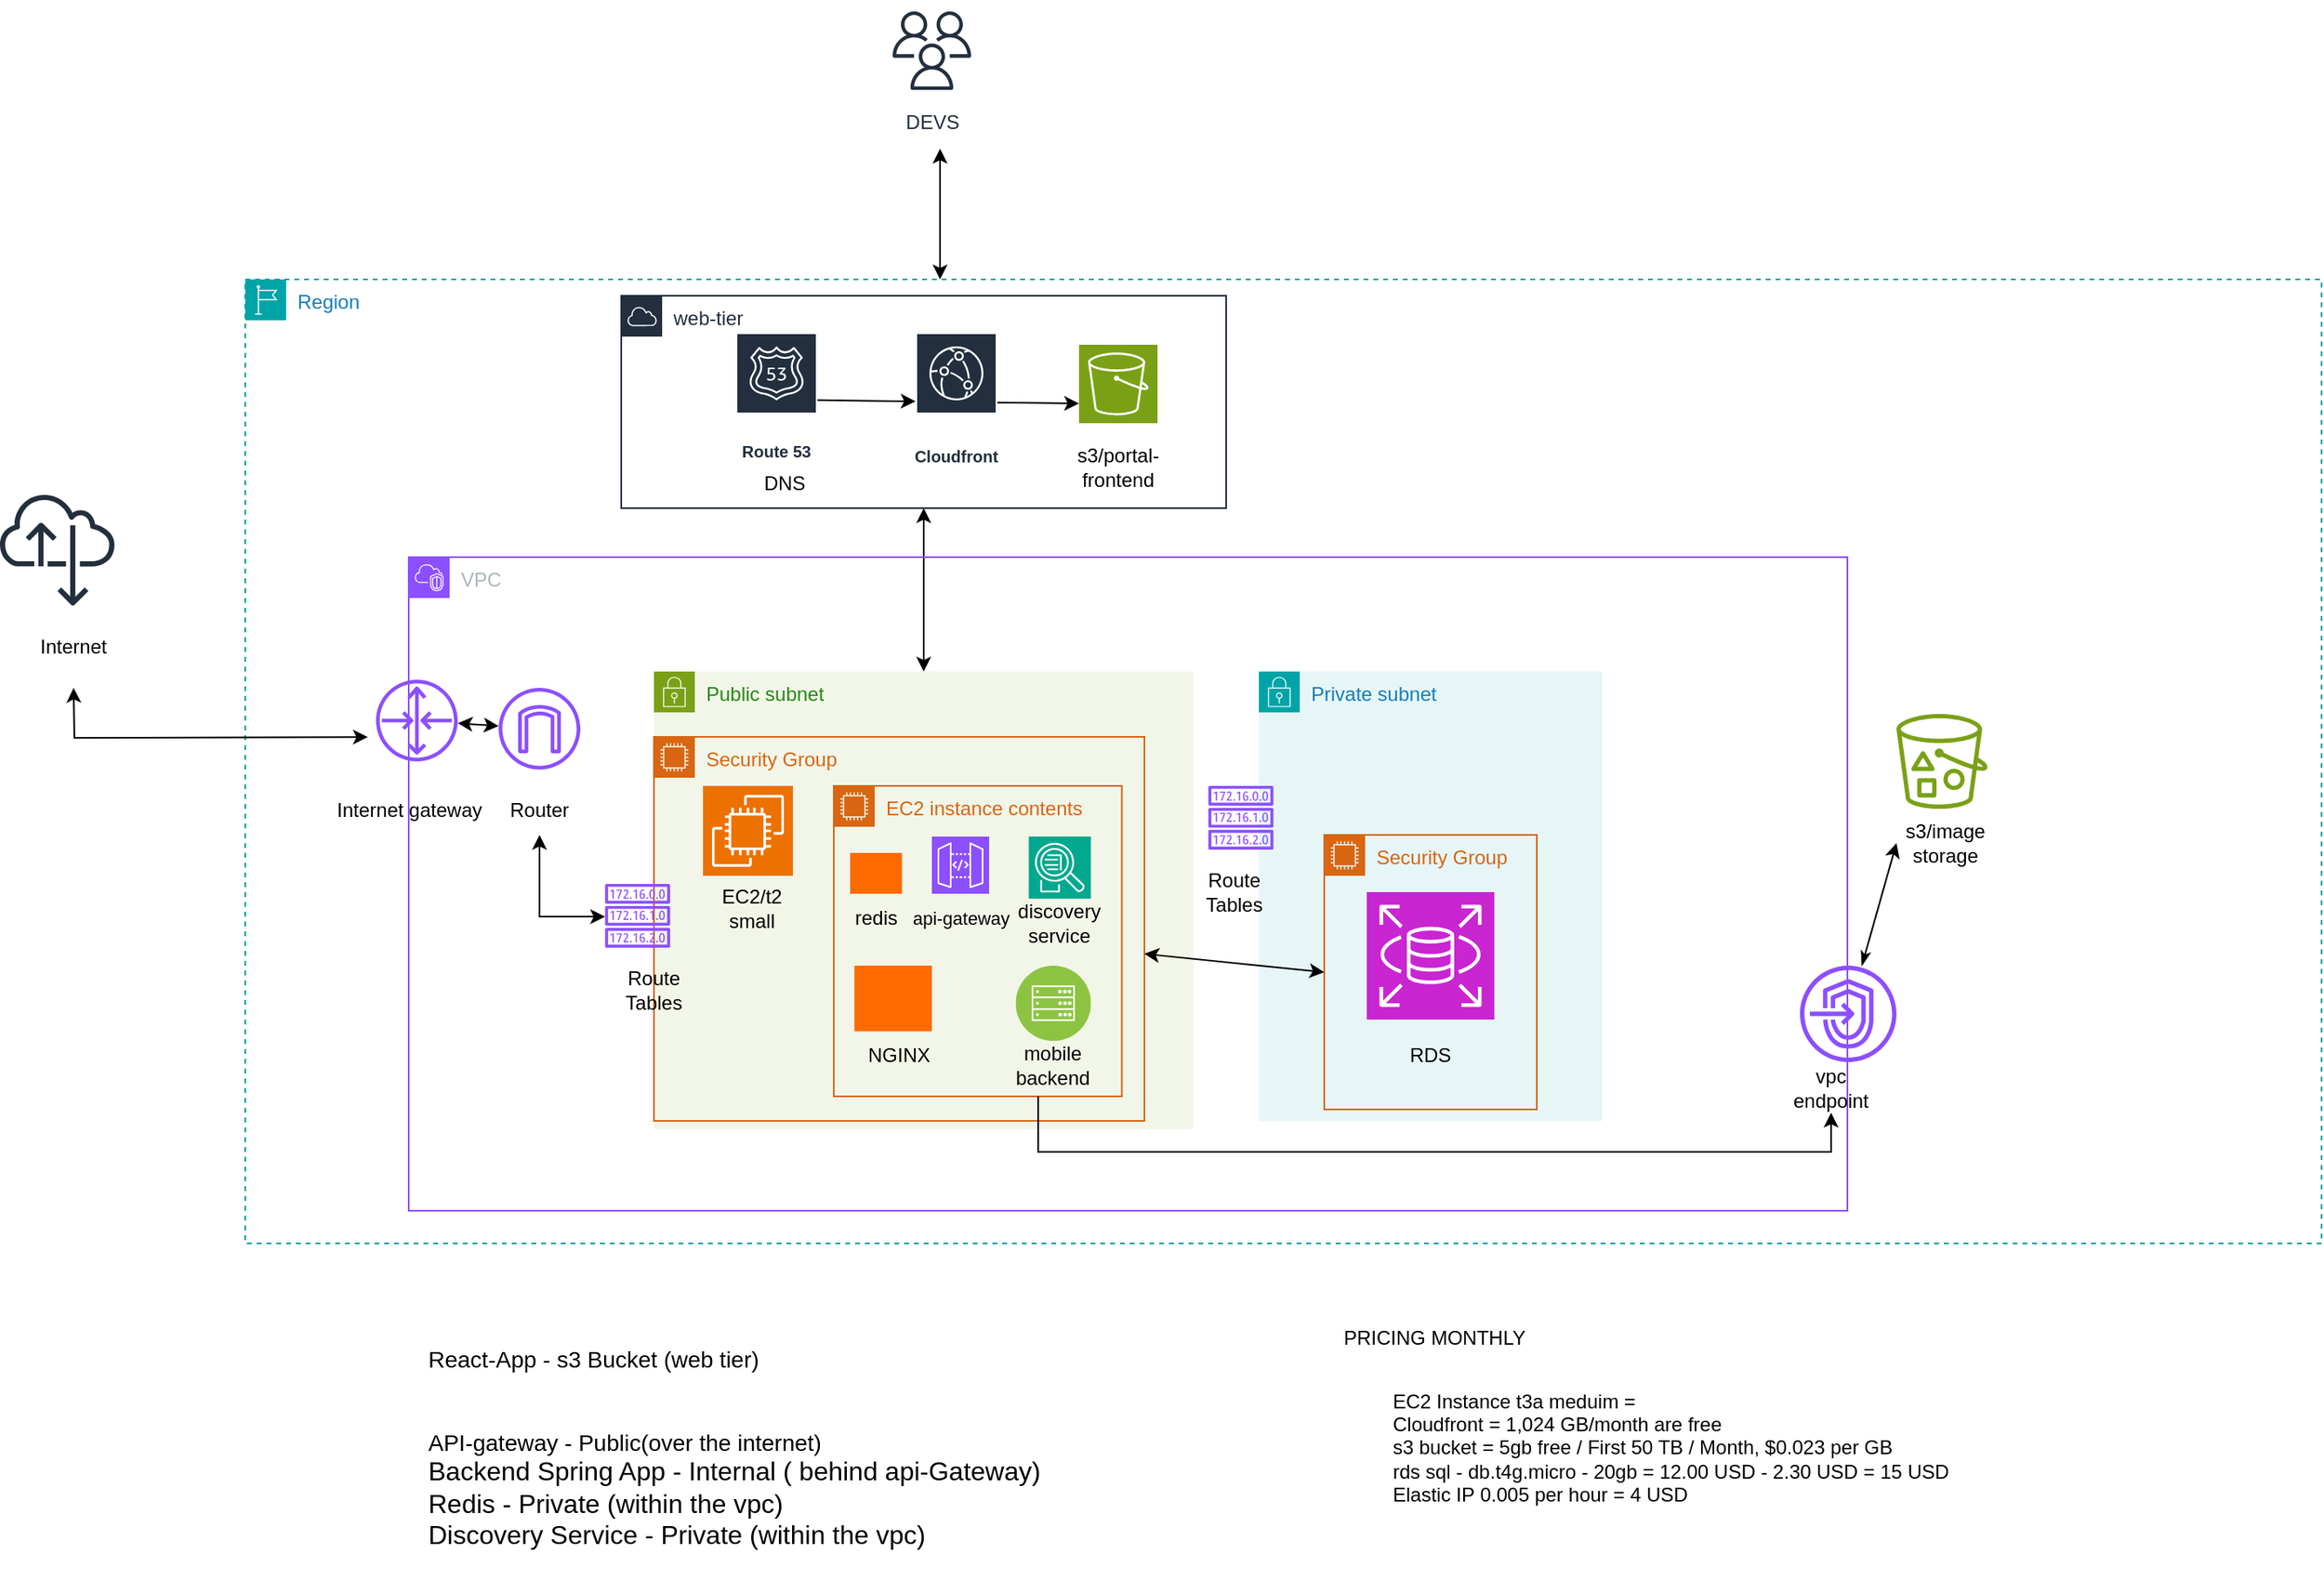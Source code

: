 <mxfile version="28.1.0">
  <diagram name="Page-1" id="sr5t4fv4FCllP_WT2feZ">
    <mxGraphModel dx="1594" dy="1476" grid="1" gridSize="10" guides="1" tooltips="1" connect="1" arrows="1" fold="1" page="1" pageScale="1" pageWidth="850" pageHeight="1100" math="0" shadow="0">
      <root>
        <mxCell id="0" />
        <mxCell id="1" parent="0" />
        <mxCell id="tWYqNwP9_KPiIrIVjZ15-1" value="Region" style="points=[[0,0],[0.25,0],[0.5,0],[0.75,0],[1,0],[1,0.25],[1,0.5],[1,0.75],[1,1],[0.75,1],[0.5,1],[0.25,1],[0,1],[0,0.75],[0,0.5],[0,0.25]];outlineConnect=0;gradientColor=none;html=1;whiteSpace=wrap;fontSize=12;fontStyle=0;container=1;pointerEvents=0;collapsible=0;recursiveResize=0;shape=mxgraph.aws4.group;grIcon=mxgraph.aws4.group_region;strokeColor=#00A4A6;fillColor=none;verticalAlign=top;align=left;spacingLeft=30;fontColor=#147EBA;dashed=1;" parent="1" vertex="1">
          <mxGeometry x="-320" y="30" width="1270" height="590" as="geometry" />
        </mxCell>
        <mxCell id="tWYqNwP9_KPiIrIVjZ15-12" value="" style="sketch=0;outlineConnect=0;fontColor=#232F3E;gradientColor=none;fillColor=#7AA116;strokeColor=none;dashed=0;verticalLabelPosition=bottom;verticalAlign=top;align=center;html=1;fontSize=12;fontStyle=0;aspect=fixed;pointerEvents=1;shape=mxgraph.aws4.bucket_with_objects;" parent="tWYqNwP9_KPiIrIVjZ15-1" vertex="1">
          <mxGeometry x="1010" y="266" width="55.77" height="58" as="geometry" />
        </mxCell>
        <mxCell id="tWYqNwP9_KPiIrIVjZ15-41" value="s3/image storage" style="text;strokeColor=none;align=center;fillColor=none;html=1;verticalAlign=middle;whiteSpace=wrap;rounded=0;" parent="tWYqNwP9_KPiIrIVjZ15-1" vertex="1">
          <mxGeometry x="1010" y="330" width="60" height="30" as="geometry" />
        </mxCell>
        <mxCell id="7XpoOyvBtXWNXjfCPLaB-6" style="edgeStyle=none;rounded=0;orthogonalLoop=1;jettySize=auto;html=1;startArrow=classic;startFill=1;" parent="tWYqNwP9_KPiIrIVjZ15-1" source="tWYqNwP9_KPiIrIVjZ15-19" target="tWYqNwP9_KPiIrIVjZ15-3" edge="1">
          <mxGeometry relative="1" as="geometry" />
        </mxCell>
        <mxCell id="tWYqNwP9_KPiIrIVjZ15-28" value="" style="sketch=0;outlineConnect=0;fontColor=#232F3E;gradientColor=none;fillColor=#8C4FFF;strokeColor=none;dashed=0;verticalLabelPosition=bottom;verticalAlign=top;align=center;html=1;fontSize=12;fontStyle=0;aspect=fixed;pointerEvents=1;shape=mxgraph.aws4.router;" parent="tWYqNwP9_KPiIrIVjZ15-1" vertex="1">
          <mxGeometry x="80" y="245" width="50" height="50" as="geometry" />
        </mxCell>
        <mxCell id="tWYqNwP9_KPiIrIVjZ15-19" value="web-tier" style="points=[[0,0],[0.25,0],[0.5,0],[0.75,0],[1,0],[1,0.25],[1,0.5],[1,0.75],[1,1],[0.75,1],[0.5,1],[0.25,1],[0,1],[0,0.75],[0,0.5],[0,0.25]];outlineConnect=0;gradientColor=none;html=1;whiteSpace=wrap;fontSize=12;fontStyle=0;container=1;pointerEvents=0;collapsible=0;recursiveResize=0;shape=mxgraph.aws4.group;grIcon=mxgraph.aws4.group_aws_cloud;strokeColor=#232F3E;fillColor=none;verticalAlign=top;align=left;spacingLeft=30;fontColor=#232F3E;dashed=0;" parent="tWYqNwP9_KPiIrIVjZ15-1" vertex="1">
          <mxGeometry x="230" y="10" width="370" height="130" as="geometry" />
        </mxCell>
        <mxCell id="tWYqNwP9_KPiIrIVjZ15-18" value="Cloudfront" style="sketch=0;outlineConnect=0;fontColor=#232F3E;gradientColor=none;strokeColor=#ffffff;fillColor=#232F3E;dashed=0;verticalLabelPosition=middle;verticalAlign=bottom;align=center;html=1;whiteSpace=wrap;fontSize=10;fontStyle=1;spacing=3;shape=mxgraph.aws4.productIcon;prIcon=mxgraph.aws4.cloudfront;" parent="tWYqNwP9_KPiIrIVjZ15-19" vertex="1">
          <mxGeometry x="180" y="22.5" width="50" height="85" as="geometry" />
        </mxCell>
        <mxCell id="tWYqNwP9_KPiIrIVjZ15-13" value="" style="sketch=0;points=[[0,0,0],[0.25,0,0],[0.5,0,0],[0.75,0,0],[1,0,0],[0,1,0],[0.25,1,0],[0.5,1,0],[0.75,1,0],[1,1,0],[0,0.25,0],[0,0.5,0],[0,0.75,0],[1,0.25,0],[1,0.5,0],[1,0.75,0]];outlineConnect=0;fontColor=#232F3E;fillColor=#7AA116;strokeColor=#ffffff;dashed=0;verticalLabelPosition=bottom;verticalAlign=top;align=center;html=1;fontSize=12;fontStyle=0;aspect=fixed;shape=mxgraph.aws4.resourceIcon;resIcon=mxgraph.aws4.s3;" parent="tWYqNwP9_KPiIrIVjZ15-19" vertex="1">
          <mxGeometry x="280" y="30" width="48" height="48" as="geometry" />
        </mxCell>
        <mxCell id="tWYqNwP9_KPiIrIVjZ15-65" style="rounded=0;orthogonalLoop=1;jettySize=auto;html=1;" parent="tWYqNwP9_KPiIrIVjZ15-19" source="tWYqNwP9_KPiIrIVjZ15-17" target="tWYqNwP9_KPiIrIVjZ15-18" edge="1">
          <mxGeometry relative="1" as="geometry" />
        </mxCell>
        <mxCell id="tWYqNwP9_KPiIrIVjZ15-17" value="Route 53" style="sketch=0;outlineConnect=0;fontColor=#232F3E;gradientColor=none;strokeColor=#ffffff;fillColor=#232F3E;dashed=0;verticalLabelPosition=middle;verticalAlign=bottom;align=center;html=1;whiteSpace=wrap;fontSize=10;fontStyle=1;spacing=3;shape=mxgraph.aws4.productIcon;prIcon=mxgraph.aws4.route_53;" parent="tWYqNwP9_KPiIrIVjZ15-19" vertex="1">
          <mxGeometry x="70" y="22.5" width="50" height="82" as="geometry" />
        </mxCell>
        <mxCell id="tWYqNwP9_KPiIrIVjZ15-40" value="s3/portal-frontend" style="text;strokeColor=none;align=center;fillColor=none;html=1;verticalAlign=middle;whiteSpace=wrap;rounded=0;" parent="tWYqNwP9_KPiIrIVjZ15-19" vertex="1">
          <mxGeometry x="274" y="90" width="60" height="30" as="geometry" />
        </mxCell>
        <mxCell id="tWYqNwP9_KPiIrIVjZ15-66" style="rounded=0;orthogonalLoop=1;jettySize=auto;html=1;entryX=0;entryY=0.75;entryDx=0;entryDy=0;entryPerimeter=0;" parent="tWYqNwP9_KPiIrIVjZ15-19" source="tWYqNwP9_KPiIrIVjZ15-18" target="tWYqNwP9_KPiIrIVjZ15-13" edge="1">
          <mxGeometry relative="1" as="geometry" />
        </mxCell>
        <mxCell id="tWYqNwP9_KPiIrIVjZ15-79" value="DNS" style="text;strokeColor=none;align=center;fillColor=none;html=1;verticalAlign=middle;whiteSpace=wrap;rounded=0;" parent="tWYqNwP9_KPiIrIVjZ15-19" vertex="1">
          <mxGeometry x="70" y="100" width="60" height="30" as="geometry" />
        </mxCell>
        <mxCell id="tWYqNwP9_KPiIrIVjZ15-78" style="edgeStyle=none;rounded=0;orthogonalLoop=1;jettySize=auto;html=1;startArrow=classic;startFill=1;" parent="tWYqNwP9_KPiIrIVjZ15-1" edge="1">
          <mxGeometry relative="1" as="geometry">
            <mxPoint x="425" y="-80" as="sourcePoint" />
            <mxPoint x="424.998" as="targetPoint" />
          </mxGeometry>
        </mxCell>
        <mxCell id="tWYqNwP9_KPiIrIVjZ15-2" value="VPC" style="points=[[0,0],[0.25,0],[0.5,0],[0.75,0],[1,0],[1,0.25],[1,0.5],[1,0.75],[1,1],[0.75,1],[0.5,1],[0.25,1],[0,1],[0,0.75],[0,0.5],[0,0.25]];outlineConnect=0;gradientColor=none;html=1;whiteSpace=wrap;fontSize=12;fontStyle=0;container=1;pointerEvents=0;collapsible=0;recursiveResize=0;shape=mxgraph.aws4.group;grIcon=mxgraph.aws4.group_vpc2;strokeColor=#8C4FFF;fillColor=none;verticalAlign=top;align=left;spacingLeft=30;fontColor=#AAB7B8;dashed=0;" parent="tWYqNwP9_KPiIrIVjZ15-1" vertex="1">
          <mxGeometry x="100" y="170" width="880" height="400" as="geometry" />
        </mxCell>
        <mxCell id="tWYqNwP9_KPiIrIVjZ15-3" value="Public subnet" style="points=[[0,0],[0.25,0],[0.5,0],[0.75,0],[1,0],[1,0.25],[1,0.5],[1,0.75],[1,1],[0.75,1],[0.5,1],[0.25,1],[0,1],[0,0.75],[0,0.5],[0,0.25]];outlineConnect=0;gradientColor=none;html=1;whiteSpace=wrap;fontSize=12;fontStyle=0;container=1;pointerEvents=0;collapsible=0;recursiveResize=0;shape=mxgraph.aws4.group;grIcon=mxgraph.aws4.group_security_group;grStroke=0;strokeColor=#7AA116;fillColor=#F2F6E8;verticalAlign=top;align=left;spacingLeft=30;fontColor=#248814;dashed=0;" parent="tWYqNwP9_KPiIrIVjZ15-2" vertex="1">
          <mxGeometry x="150" y="70" width="330" height="280" as="geometry" />
        </mxCell>
        <mxCell id="tWYqNwP9_KPiIrIVjZ15-5" value="Security Group" style="points=[[0,0],[0.25,0],[0.5,0],[0.75,0],[1,0],[1,0.25],[1,0.5],[1,0.75],[1,1],[0.75,1],[0.5,1],[0.25,1],[0,1],[0,0.75],[0,0.5],[0,0.25]];outlineConnect=0;gradientColor=none;html=1;whiteSpace=wrap;fontSize=12;fontStyle=0;container=1;pointerEvents=0;collapsible=0;recursiveResize=0;shape=mxgraph.aws4.group;grIcon=mxgraph.aws4.group_ec2_instance_contents;strokeColor=#D86613;fillColor=none;verticalAlign=top;align=left;spacingLeft=30;fontColor=#D86613;dashed=0;" parent="tWYqNwP9_KPiIrIVjZ15-3" vertex="1">
          <mxGeometry y="40" width="300" height="235" as="geometry" />
        </mxCell>
        <mxCell id="tWYqNwP9_KPiIrIVjZ15-7" value="" style="sketch=0;points=[[0,0,0],[0.25,0,0],[0.5,0,0],[0.75,0,0],[1,0,0],[0,1,0],[0.25,1,0],[0.5,1,0],[0.75,1,0],[1,1,0],[0,0.25,0],[0,0.5,0],[0,0.75,0],[1,0.25,0],[1,0.5,0],[1,0.75,0]];outlineConnect=0;fontColor=#232F3E;fillColor=#ED7100;strokeColor=#ffffff;dashed=0;verticalLabelPosition=bottom;verticalAlign=top;align=center;html=1;fontSize=12;fontStyle=0;aspect=fixed;shape=mxgraph.aws4.resourceIcon;resIcon=mxgraph.aws4.ec2;" parent="tWYqNwP9_KPiIrIVjZ15-5" vertex="1">
          <mxGeometry x="30" y="30" width="55" height="55" as="geometry" />
        </mxCell>
        <mxCell id="tWYqNwP9_KPiIrIVjZ15-50" value="EC2/t2 small" style="text;strokeColor=none;align=center;fillColor=none;html=1;verticalAlign=middle;whiteSpace=wrap;rounded=0;" parent="tWYqNwP9_KPiIrIVjZ15-5" vertex="1">
          <mxGeometry x="30" y="90" width="60" height="30" as="geometry" />
        </mxCell>
        <mxCell id="tWYqNwP9_KPiIrIVjZ15-20" value="EC2 instance contents" style="points=[[0,0],[0.25,0],[0.5,0],[0.75,0],[1,0],[1,0.25],[1,0.5],[1,0.75],[1,1],[0.75,1],[0.5,1],[0.25,1],[0,1],[0,0.75],[0,0.5],[0,0.25]];outlineConnect=0;gradientColor=none;html=1;whiteSpace=wrap;fontSize=12;fontStyle=0;container=1;pointerEvents=0;collapsible=0;recursiveResize=0;shape=mxgraph.aws4.group;grIcon=mxgraph.aws4.group_ec2_instance_contents;strokeColor=#D86613;fillColor=none;verticalAlign=top;align=left;spacingLeft=30;fontColor=#D86613;dashed=0;" parent="tWYqNwP9_KPiIrIVjZ15-5" vertex="1">
          <mxGeometry x="110" y="30" width="176.2" height="190" as="geometry" />
        </mxCell>
        <mxCell id="tWYqNwP9_KPiIrIVjZ15-52" value="" style="points=[];aspect=fixed;html=1;align=center;shadow=0;dashed=0;fillColor=#FF6A00;strokeColor=none;shape=mxgraph.alibaba_cloud.redis_kvstore;" parent="tWYqNwP9_KPiIrIVjZ15-20" vertex="1">
          <mxGeometry x="10" y="41" width="31.7" height="25" as="geometry" />
        </mxCell>
        <mxCell id="tWYqNwP9_KPiIrIVjZ15-53" value="" style="sketch=0;points=[[0,0,0],[0.25,0,0],[0.5,0,0],[0.75,0,0],[1,0,0],[0,1,0],[0.25,1,0],[0.5,1,0],[0.75,1,0],[1,1,0],[0,0.25,0],[0,0.5,0],[0,0.75,0],[1,0.25,0],[1,0.5,0],[1,0.75,0]];outlineConnect=0;fontColor=#232F3E;fillColor=#8C4FFF;strokeColor=#ffffff;dashed=0;verticalLabelPosition=bottom;verticalAlign=top;align=center;html=1;fontSize=12;fontStyle=0;aspect=fixed;shape=mxgraph.aws4.resourceIcon;resIcon=mxgraph.aws4.api_gateway;" parent="tWYqNwP9_KPiIrIVjZ15-20" vertex="1">
          <mxGeometry x="60" y="31" width="35" height="35" as="geometry" />
        </mxCell>
        <mxCell id="tWYqNwP9_KPiIrIVjZ15-54" value="redis" style="text;strokeColor=none;align=center;fillColor=none;html=1;verticalAlign=middle;whiteSpace=wrap;rounded=0;" parent="tWYqNwP9_KPiIrIVjZ15-20" vertex="1">
          <mxGeometry x="-4.15" y="66" width="60" height="30" as="geometry" />
        </mxCell>
        <mxCell id="tWYqNwP9_KPiIrIVjZ15-55" value="&lt;font style=&quot;font-size: 11px;&quot;&gt;api-gateway&lt;/font&gt;" style="text;strokeColor=none;align=center;fillColor=none;html=1;verticalAlign=middle;whiteSpace=wrap;rounded=0;" parent="tWYqNwP9_KPiIrIVjZ15-20" vertex="1">
          <mxGeometry x="41.7" y="66" width="71.5" height="30" as="geometry" />
        </mxCell>
        <mxCell id="tWYqNwP9_KPiIrIVjZ15-56" value="" style="sketch=0;points=[[0,0,0],[0.25,0,0],[0.5,0,0],[0.75,0,0],[1,0,0],[0,1,0],[0.25,1,0],[0.5,1,0],[0.75,1,0],[1,1,0],[0,0.25,0],[0,0.5,0],[0,0.75,0],[1,0.25,0],[1,0.5,0],[1,0.75,0]];outlineConnect=0;fontColor=#232F3E;fillColor=#01A88D;strokeColor=#ffffff;dashed=0;verticalLabelPosition=bottom;verticalAlign=top;align=center;html=1;fontSize=12;fontStyle=0;aspect=fixed;shape=mxgraph.aws4.resourceIcon;resIcon=mxgraph.aws4.application_discovery_service;" parent="tWYqNwP9_KPiIrIVjZ15-20" vertex="1">
          <mxGeometry x="119.25" y="31" width="38" height="38" as="geometry" />
        </mxCell>
        <mxCell id="tWYqNwP9_KPiIrIVjZ15-57" value="discovery service" style="text;strokeColor=none;align=center;fillColor=none;html=1;verticalAlign=middle;whiteSpace=wrap;rounded=0;" parent="tWYqNwP9_KPiIrIVjZ15-20" vertex="1">
          <mxGeometry x="108.25" y="69" width="60" height="30" as="geometry" />
        </mxCell>
        <mxCell id="tWYqNwP9_KPiIrIVjZ15-58" value="" style="image;aspect=fixed;perimeter=ellipsePerimeter;html=1;align=center;shadow=0;dashed=0;fontColor=#4277BB;labelBackgroundColor=default;fontSize=12;spacingTop=3;image=img/lib/ibm/infrastructure/mobile_backend.svg;" parent="tWYqNwP9_KPiIrIVjZ15-20" vertex="1">
          <mxGeometry x="111.25" y="110" width="46" height="46" as="geometry" />
        </mxCell>
        <mxCell id="tWYqNwP9_KPiIrIVjZ15-59" value="mobile backend" style="text;strokeColor=none;align=center;fillColor=none;html=1;verticalAlign=middle;whiteSpace=wrap;rounded=0;" parent="tWYqNwP9_KPiIrIVjZ15-20" vertex="1">
          <mxGeometry x="104.25" y="156" width="60" height="30" as="geometry" />
        </mxCell>
        <mxCell id="7XpoOyvBtXWNXjfCPLaB-7" value="" style="points=[];aspect=fixed;html=1;align=center;shadow=0;dashed=0;fillColor=#FF6A00;strokeColor=none;shape=mxgraph.alibaba_cloud.alb_application_load_balancer_01;" parent="tWYqNwP9_KPiIrIVjZ15-20" vertex="1">
          <mxGeometry x="12.6" y="110.0" width="47.4" height="40.2" as="geometry" />
        </mxCell>
        <mxCell id="7XpoOyvBtXWNXjfCPLaB-8" value="NGINX" style="text;strokeColor=none;align=center;fillColor=none;html=1;verticalAlign=middle;whiteSpace=wrap;rounded=0;" parent="tWYqNwP9_KPiIrIVjZ15-20" vertex="1">
          <mxGeometry x="10" y="150.2" width="60" height="30" as="geometry" />
        </mxCell>
        <mxCell id="tWYqNwP9_KPiIrIVjZ15-48" value="Route Tables" style="text;strokeColor=none;align=center;fillColor=none;html=1;verticalAlign=middle;whiteSpace=wrap;rounded=0;" parent="tWYqNwP9_KPiIrIVjZ15-5" vertex="1">
          <mxGeometry x="-30" y="140" width="60" height="30" as="geometry" />
        </mxCell>
        <mxCell id="tWYqNwP9_KPiIrIVjZ15-4" value="Private subnet" style="points=[[0,0],[0.25,0],[0.5,0],[0.75,0],[1,0],[1,0.25],[1,0.5],[1,0.75],[1,1],[0.75,1],[0.5,1],[0.25,1],[0,1],[0,0.75],[0,0.5],[0,0.25]];outlineConnect=0;gradientColor=none;html=1;whiteSpace=wrap;fontSize=12;fontStyle=0;container=1;pointerEvents=0;collapsible=0;recursiveResize=0;shape=mxgraph.aws4.group;grIcon=mxgraph.aws4.group_security_group;grStroke=0;strokeColor=#00A4A6;fillColor=#E6F6F7;verticalAlign=top;align=left;spacingLeft=30;fontColor=#147EBA;dashed=0;" parent="tWYqNwP9_KPiIrIVjZ15-2" vertex="1">
          <mxGeometry x="520" y="70" width="210" height="275" as="geometry" />
        </mxCell>
        <mxCell id="tWYqNwP9_KPiIrIVjZ15-9" value="Security Group" style="points=[[0,0],[0.25,0],[0.5,0],[0.75,0],[1,0],[1,0.25],[1,0.5],[1,0.75],[1,1],[0.75,1],[0.5,1],[0.25,1],[0,1],[0,0.75],[0,0.5],[0,0.25]];outlineConnect=0;gradientColor=none;html=1;whiteSpace=wrap;fontSize=12;fontStyle=0;container=1;pointerEvents=0;collapsible=0;recursiveResize=0;shape=mxgraph.aws4.group;grIcon=mxgraph.aws4.group_ec2_instance_contents;strokeColor=#D86613;fillColor=none;verticalAlign=top;align=left;spacingLeft=30;fontColor=#D86613;dashed=0;" parent="tWYqNwP9_KPiIrIVjZ15-4" vertex="1">
          <mxGeometry x="40" y="100" width="130" height="168" as="geometry" />
        </mxCell>
        <mxCell id="tWYqNwP9_KPiIrIVjZ15-8" value="" style="sketch=0;points=[[0,0,0],[0.25,0,0],[0.5,0,0],[0.75,0,0],[1,0,0],[0,1,0],[0.25,1,0],[0.5,1,0],[0.75,1,0],[1,1,0],[0,0.25,0],[0,0.5,0],[0,0.75,0],[1,0.25,0],[1,0.5,0],[1,0.75,0]];outlineConnect=0;fontColor=#232F3E;fillColor=#C925D1;strokeColor=#ffffff;dashed=0;verticalLabelPosition=bottom;verticalAlign=top;align=center;html=1;fontSize=12;fontStyle=0;aspect=fixed;shape=mxgraph.aws4.resourceIcon;resIcon=mxgraph.aws4.rds;" parent="tWYqNwP9_KPiIrIVjZ15-9" vertex="1">
          <mxGeometry x="26" y="35" width="78" height="78" as="geometry" />
        </mxCell>
        <mxCell id="tWYqNwP9_KPiIrIVjZ15-49" value="RDS" style="text;strokeColor=none;align=center;fillColor=none;html=1;verticalAlign=middle;whiteSpace=wrap;rounded=0;" parent="tWYqNwP9_KPiIrIVjZ15-9" vertex="1">
          <mxGeometry x="35" y="120" width="60" height="30" as="geometry" />
        </mxCell>
        <mxCell id="tWYqNwP9_KPiIrIVjZ15-27" value="" style="sketch=0;outlineConnect=0;fontColor=#232F3E;gradientColor=none;fillColor=#8C4FFF;strokeColor=none;dashed=0;verticalLabelPosition=bottom;verticalAlign=top;align=center;html=1;fontSize=12;fontStyle=0;aspect=fixed;pointerEvents=1;shape=mxgraph.aws4.route_table;" parent="tWYqNwP9_KPiIrIVjZ15-2" vertex="1">
          <mxGeometry x="120" y="200" width="40" height="38.98" as="geometry" />
        </mxCell>
        <mxCell id="tWYqNwP9_KPiIrIVjZ15-60" value="vpc endpoint" style="text;strokeColor=none;align=center;fillColor=none;html=1;verticalAlign=middle;whiteSpace=wrap;rounded=0;" parent="tWYqNwP9_KPiIrIVjZ15-2" vertex="1">
          <mxGeometry x="840" y="310" width="60" height="30" as="geometry" />
        </mxCell>
        <mxCell id="tWYqNwP9_KPiIrIVjZ15-62" style="edgeStyle=orthogonalEdgeStyle;rounded=0;orthogonalLoop=1;jettySize=auto;html=1;entryX=0.5;entryY=1;entryDx=0;entryDy=0;endArrow=classic;endFill=1;" parent="tWYqNwP9_KPiIrIVjZ15-2" target="tWYqNwP9_KPiIrIVjZ15-60" edge="1">
          <mxGeometry relative="1" as="geometry">
            <mxPoint x="854.92" y="344" as="targetPoint" />
            <Array as="points">
              <mxPoint x="385" y="364" />
              <mxPoint x="870" y="364" />
            </Array>
            <mxPoint x="384.997" y="330" as="sourcePoint" />
          </mxGeometry>
        </mxCell>
        <mxCell id="tWYqNwP9_KPiIrIVjZ15-47" value="" style="sketch=0;outlineConnect=0;fontColor=#232F3E;gradientColor=none;fillColor=#8C4FFF;strokeColor=none;dashed=0;verticalLabelPosition=bottom;verticalAlign=top;align=center;html=1;fontSize=12;fontStyle=0;aspect=fixed;pointerEvents=1;shape=mxgraph.aws4.route_table;" parent="tWYqNwP9_KPiIrIVjZ15-2" vertex="1">
          <mxGeometry x="489" y="140" width="40" height="38.98" as="geometry" />
        </mxCell>
        <mxCell id="tWYqNwP9_KPiIrIVjZ15-46" value="Route Tables" style="text;strokeColor=none;align=center;fillColor=none;html=1;verticalAlign=middle;whiteSpace=wrap;rounded=0;" parent="tWYqNwP9_KPiIrIVjZ15-2" vertex="1">
          <mxGeometry x="475" y="190" width="60" height="30" as="geometry" />
        </mxCell>
        <mxCell id="tWYqNwP9_KPiIrIVjZ15-84" style="edgeStyle=none;rounded=0;orthogonalLoop=1;jettySize=auto;html=1;exitX=0;exitY=0.5;exitDx=0;exitDy=0;startArrow=classic;startFill=1;" parent="tWYqNwP9_KPiIrIVjZ15-2" source="tWYqNwP9_KPiIrIVjZ15-9" target="tWYqNwP9_KPiIrIVjZ15-5" edge="1">
          <mxGeometry relative="1" as="geometry" />
        </mxCell>
        <mxCell id="jV-MoymOL_SAERLF9e4c-42" style="edgeStyle=orthogonalEdgeStyle;rounded=0;orthogonalLoop=1;jettySize=auto;html=1;endArrow=classic;endFill=1;startArrow=classic;startFill=1;" edge="1" parent="tWYqNwP9_KPiIrIVjZ15-2" source="tWYqNwP9_KPiIrIVjZ15-42" target="tWYqNwP9_KPiIrIVjZ15-27">
          <mxGeometry relative="1" as="geometry">
            <Array as="points">
              <mxPoint x="80" y="220" />
            </Array>
          </mxGeometry>
        </mxCell>
        <mxCell id="tWYqNwP9_KPiIrIVjZ15-42" value="Router" style="text;strokeColor=none;align=center;fillColor=none;html=1;verticalAlign=middle;whiteSpace=wrap;rounded=0;" parent="tWYqNwP9_KPiIrIVjZ15-2" vertex="1">
          <mxGeometry x="50" y="140" width="60" height="30" as="geometry" />
        </mxCell>
        <mxCell id="tWYqNwP9_KPiIrIVjZ15-45" value="Internet gateway" style="text;html=1;align=center;verticalAlign=middle;resizable=0;points=[];autosize=1;strokeColor=none;fillColor=none;" parent="tWYqNwP9_KPiIrIVjZ15-2" vertex="1">
          <mxGeometry x="-55" y="140.0" width="110" height="30" as="geometry" />
        </mxCell>
        <mxCell id="tWYqNwP9_KPiIrIVjZ15-26" value="" style="sketch=0;outlineConnect=0;fontColor=#232F3E;gradientColor=none;fillColor=#8C4FFF;strokeColor=none;dashed=0;verticalLabelPosition=bottom;verticalAlign=top;align=center;html=1;fontSize=12;fontStyle=0;aspect=fixed;pointerEvents=1;shape=mxgraph.aws4.internet_gateway;" parent="tWYqNwP9_KPiIrIVjZ15-2" vertex="1">
          <mxGeometry x="55" y="80" width="50" height="50" as="geometry" />
        </mxCell>
        <mxCell id="tWYqNwP9_KPiIrIVjZ15-29" value="" style="sketch=0;outlineConnect=0;fontColor=#232F3E;gradientColor=none;fillColor=#8C4FFF;strokeColor=none;dashed=0;verticalLabelPosition=bottom;verticalAlign=top;align=center;html=1;fontSize=12;fontStyle=0;aspect=fixed;pointerEvents=1;shape=mxgraph.aws4.endpoints;" parent="tWYqNwP9_KPiIrIVjZ15-1" vertex="1">
          <mxGeometry x="951" y="420" width="59" height="59" as="geometry" />
        </mxCell>
        <mxCell id="tWYqNwP9_KPiIrIVjZ15-81" style="edgeStyle=none;rounded=0;orthogonalLoop=1;jettySize=auto;html=1;entryX=0;entryY=0.5;entryDx=0;entryDy=0;startArrow=classicThin;startFill=1;" parent="tWYqNwP9_KPiIrIVjZ15-1" source="tWYqNwP9_KPiIrIVjZ15-29" target="tWYqNwP9_KPiIrIVjZ15-41" edge="1">
          <mxGeometry relative="1" as="geometry" />
        </mxCell>
        <mxCell id="jV-MoymOL_SAERLF9e4c-44" style="edgeStyle=none;rounded=0;orthogonalLoop=1;jettySize=auto;html=1;startArrow=classic;startFill=1;" edge="1" parent="tWYqNwP9_KPiIrIVjZ15-1" source="tWYqNwP9_KPiIrIVjZ15-26" target="tWYqNwP9_KPiIrIVjZ15-28">
          <mxGeometry relative="1" as="geometry" />
        </mxCell>
        <mxCell id="tWYqNwP9_KPiIrIVjZ15-22" value="" style="sketch=0;outlineConnect=0;fontColor=#232F3E;gradientColor=none;fillColor=#232F3D;strokeColor=none;dashed=0;verticalLabelPosition=bottom;verticalAlign=top;align=center;html=1;fontSize=12;fontStyle=0;aspect=fixed;pointerEvents=1;shape=mxgraph.aws4.internet_alt22;" parent="1" vertex="1">
          <mxGeometry x="-470" y="160" width="70" height="70" as="geometry" />
        </mxCell>
        <mxCell id="7XpoOyvBtXWNXjfCPLaB-4" style="edgeStyle=orthogonalEdgeStyle;rounded=0;orthogonalLoop=1;jettySize=auto;html=1;entryX=0.5;entryY=1;entryDx=0;entryDy=0;startArrow=classic;startFill=1;" parent="1" edge="1">
          <mxGeometry relative="1" as="geometry">
            <mxPoint x="-245" y="310.077" as="sourcePoint" />
            <mxPoint x="-425" y="280" as="targetPoint" />
          </mxGeometry>
        </mxCell>
        <mxCell id="tWYqNwP9_KPiIrIVjZ15-68" value="DEVS" style="sketch=0;outlineConnect=0;fontColor=#232F3E;gradientColor=none;strokeColor=#232F3E;fillColor=#ffffff;dashed=0;verticalLabelPosition=bottom;verticalAlign=top;align=center;html=1;fontSize=12;fontStyle=0;aspect=fixed;shape=mxgraph.aws4.resourceIcon;resIcon=mxgraph.aws4.users;" parent="1" vertex="1">
          <mxGeometry x="70" y="-140" width="60" height="60" as="geometry" />
        </mxCell>
        <mxCell id="tWYqNwP9_KPiIrIVjZ15-80" value="&lt;font style=&quot;font-size: 14px;&quot;&gt;React-App - s3 Bucket (web tier)&lt;br&gt;&lt;br&gt;&lt;br&gt;API-gateway - Public(over the internet)&lt;/font&gt;&lt;div&gt;&lt;font size=&quot;3&quot;&gt;Backend Spring App - Internal ( behind api-Gateway)&lt;/font&gt;&lt;/div&gt;&lt;div&gt;&lt;font size=&quot;3&quot;&gt;Redis - Private (within the vpc)&lt;/font&gt;&lt;/div&gt;&lt;div&gt;&lt;font size=&quot;3&quot;&gt;Discovery Service - Private (within the vpc)&lt;/font&gt;&lt;/div&gt;" style="text;strokeColor=none;align=left;fillColor=none;html=1;verticalAlign=middle;whiteSpace=wrap;rounded=0;" parent="1" vertex="1">
          <mxGeometry x="-210" y="665" width="400" height="160" as="geometry" />
        </mxCell>
        <mxCell id="7XpoOyvBtXWNXjfCPLaB-1" value="Internet" style="text;strokeColor=none;align=center;fillColor=none;html=1;verticalAlign=middle;whiteSpace=wrap;rounded=0;" parent="1" vertex="1">
          <mxGeometry x="-455" y="240" width="60" height="30" as="geometry" />
        </mxCell>
        <mxCell id="jV-MoymOL_SAERLF9e4c-1" value="PRICING MONTHLY&lt;div&gt;&lt;br&gt;&lt;/div&gt;" style="text;strokeColor=none;align=left;fillColor=none;html=1;verticalAlign=middle;whiteSpace=wrap;rounded=0;" vertex="1" parent="1">
          <mxGeometry x="350" y="670" width="570" height="30" as="geometry" />
        </mxCell>
        <mxCell id="jV-MoymOL_SAERLF9e4c-2" value="&lt;div&gt;EC2 Instance t3a meduim =&amp;nbsp;&lt;br&gt;Cloudfront =&amp;nbsp;1,024 GB/month are free&lt;br&gt;s3 bucket = 5gb free /&amp;nbsp;First 50 TB / Month, $0.023 per GB&lt;br&gt;rds sql - db.t4g.micro - 20gb =&amp;nbsp;12.00 USD -&amp;nbsp;2.30 USD = 15 USD&lt;br&gt;Elastic IP&amp;nbsp;0.005 per hour = 4 USD&lt;/div&gt;" style="text;strokeColor=none;align=left;fillColor=none;html=1;verticalAlign=middle;whiteSpace=wrap;rounded=0;" vertex="1" parent="1">
          <mxGeometry x="380" y="690" width="570" height="110" as="geometry" />
        </mxCell>
      </root>
    </mxGraphModel>
  </diagram>
</mxfile>
